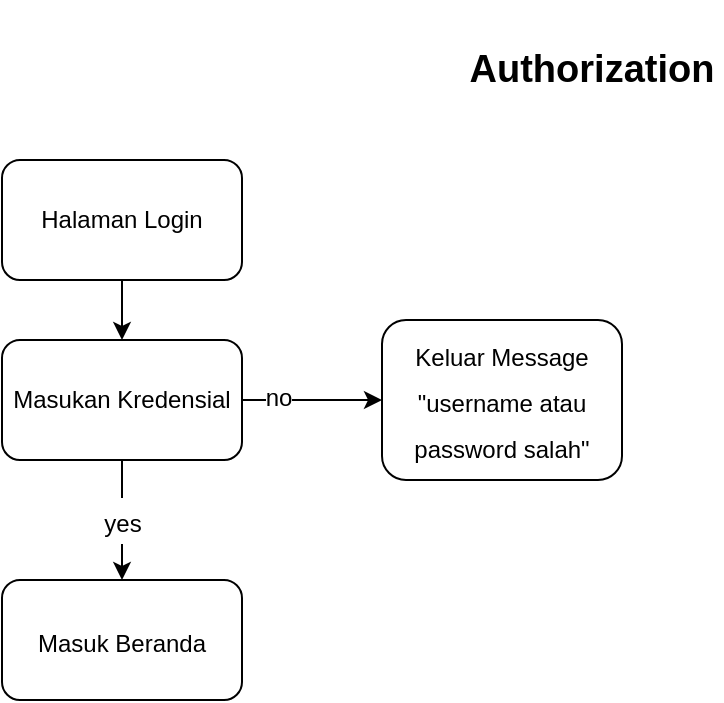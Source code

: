 <mxfile version="20.3.2" type="github">
  <diagram id="C5RBs43oDa-KdzZeNtuy" name="Page-1">
    <mxGraphModel dx="1038" dy="539" grid="1" gridSize="10" guides="1" tooltips="1" connect="1" arrows="1" fold="1" page="1" pageScale="1" pageWidth="827" pageHeight="1169" math="0" shadow="0">
      <root>
        <mxCell id="WIyWlLk6GJQsqaUBKTNV-0" />
        <mxCell id="WIyWlLk6GJQsqaUBKTNV-1" parent="WIyWlLk6GJQsqaUBKTNV-0" />
        <mxCell id="qmiG9UEcXdXwdwEiCW9k-3" value="Halaman Login" style="rounded=1;whiteSpace=wrap;html=1;" vertex="1" parent="WIyWlLk6GJQsqaUBKTNV-1">
          <mxGeometry x="70" y="80" width="120" height="60" as="geometry" />
        </mxCell>
        <mxCell id="qmiG9UEcXdXwdwEiCW9k-5" value="Masukan Kredensial" style="rounded=1;whiteSpace=wrap;html=1;" vertex="1" parent="WIyWlLk6GJQsqaUBKTNV-1">
          <mxGeometry x="70" y="170" width="120" height="60" as="geometry" />
        </mxCell>
        <mxCell id="qmiG9UEcXdXwdwEiCW9k-7" value="" style="endArrow=classic;html=1;rounded=0;" edge="1" parent="WIyWlLk6GJQsqaUBKTNV-1" source="qmiG9UEcXdXwdwEiCW9k-3" target="qmiG9UEcXdXwdwEiCW9k-5">
          <mxGeometry width="50" height="50" relative="1" as="geometry">
            <mxPoint x="390" y="300" as="sourcePoint" />
            <mxPoint x="440" y="250" as="targetPoint" />
          </mxGeometry>
        </mxCell>
        <mxCell id="qmiG9UEcXdXwdwEiCW9k-9" value="&lt;font style=&quot;font-size: 19px;&quot;&gt;&lt;b&gt;Authorization&lt;/b&gt;&lt;/font&gt;" style="text;html=1;strokeColor=none;fillColor=none;align=center;verticalAlign=middle;whiteSpace=wrap;rounded=0;strokeWidth=1;" vertex="1" parent="WIyWlLk6GJQsqaUBKTNV-1">
          <mxGeometry x="300" width="130" height="70" as="geometry" />
        </mxCell>
        <mxCell id="qmiG9UEcXdXwdwEiCW9k-10" value="&lt;font style=&quot;font-size: 12px;&quot;&gt;yes&lt;/font&gt;" style="endArrow=classic;html=1;rounded=0;fontSize=19;" edge="1" parent="WIyWlLk6GJQsqaUBKTNV-1" source="qmiG9UEcXdXwdwEiCW9k-5" target="qmiG9UEcXdXwdwEiCW9k-12">
          <mxGeometry width="50" height="50" relative="1" as="geometry">
            <mxPoint x="390" y="280" as="sourcePoint" />
            <mxPoint x="440" y="230" as="targetPoint" />
          </mxGeometry>
        </mxCell>
        <mxCell id="qmiG9UEcXdXwdwEiCW9k-11" value="" style="endArrow=classic;html=1;rounded=0;fontSize=19;" edge="1" parent="WIyWlLk6GJQsqaUBKTNV-1" source="qmiG9UEcXdXwdwEiCW9k-5" target="qmiG9UEcXdXwdwEiCW9k-13">
          <mxGeometry width="50" height="50" relative="1" as="geometry">
            <mxPoint x="250" y="220" as="sourcePoint" />
            <mxPoint x="300" y="170" as="targetPoint" />
          </mxGeometry>
        </mxCell>
        <mxCell id="qmiG9UEcXdXwdwEiCW9k-14" value="no" style="edgeLabel;html=1;align=center;verticalAlign=middle;resizable=0;points=[];fontSize=12;" vertex="1" connectable="0" parent="qmiG9UEcXdXwdwEiCW9k-11">
          <mxGeometry x="-0.504" y="1" relative="1" as="geometry">
            <mxPoint as="offset" />
          </mxGeometry>
        </mxCell>
        <mxCell id="qmiG9UEcXdXwdwEiCW9k-12" value="&lt;font style=&quot;font-size: 12px;&quot;&gt;Masuk Beranda&lt;/font&gt;" style="rounded=1;whiteSpace=wrap;html=1;strokeWidth=1;fontSize=19;" vertex="1" parent="WIyWlLk6GJQsqaUBKTNV-1">
          <mxGeometry x="70" y="290" width="120" height="60" as="geometry" />
        </mxCell>
        <mxCell id="qmiG9UEcXdXwdwEiCW9k-13" value="&lt;font style=&quot;font-size: 12px;&quot;&gt;Keluar Message&lt;br&gt;&quot;username atau password salah&quot;&lt;br&gt;&lt;/font&gt;" style="rounded=1;whiteSpace=wrap;html=1;strokeWidth=1;fontSize=19;" vertex="1" parent="WIyWlLk6GJQsqaUBKTNV-1">
          <mxGeometry x="260" y="160" width="120" height="80" as="geometry" />
        </mxCell>
      </root>
    </mxGraphModel>
  </diagram>
</mxfile>
